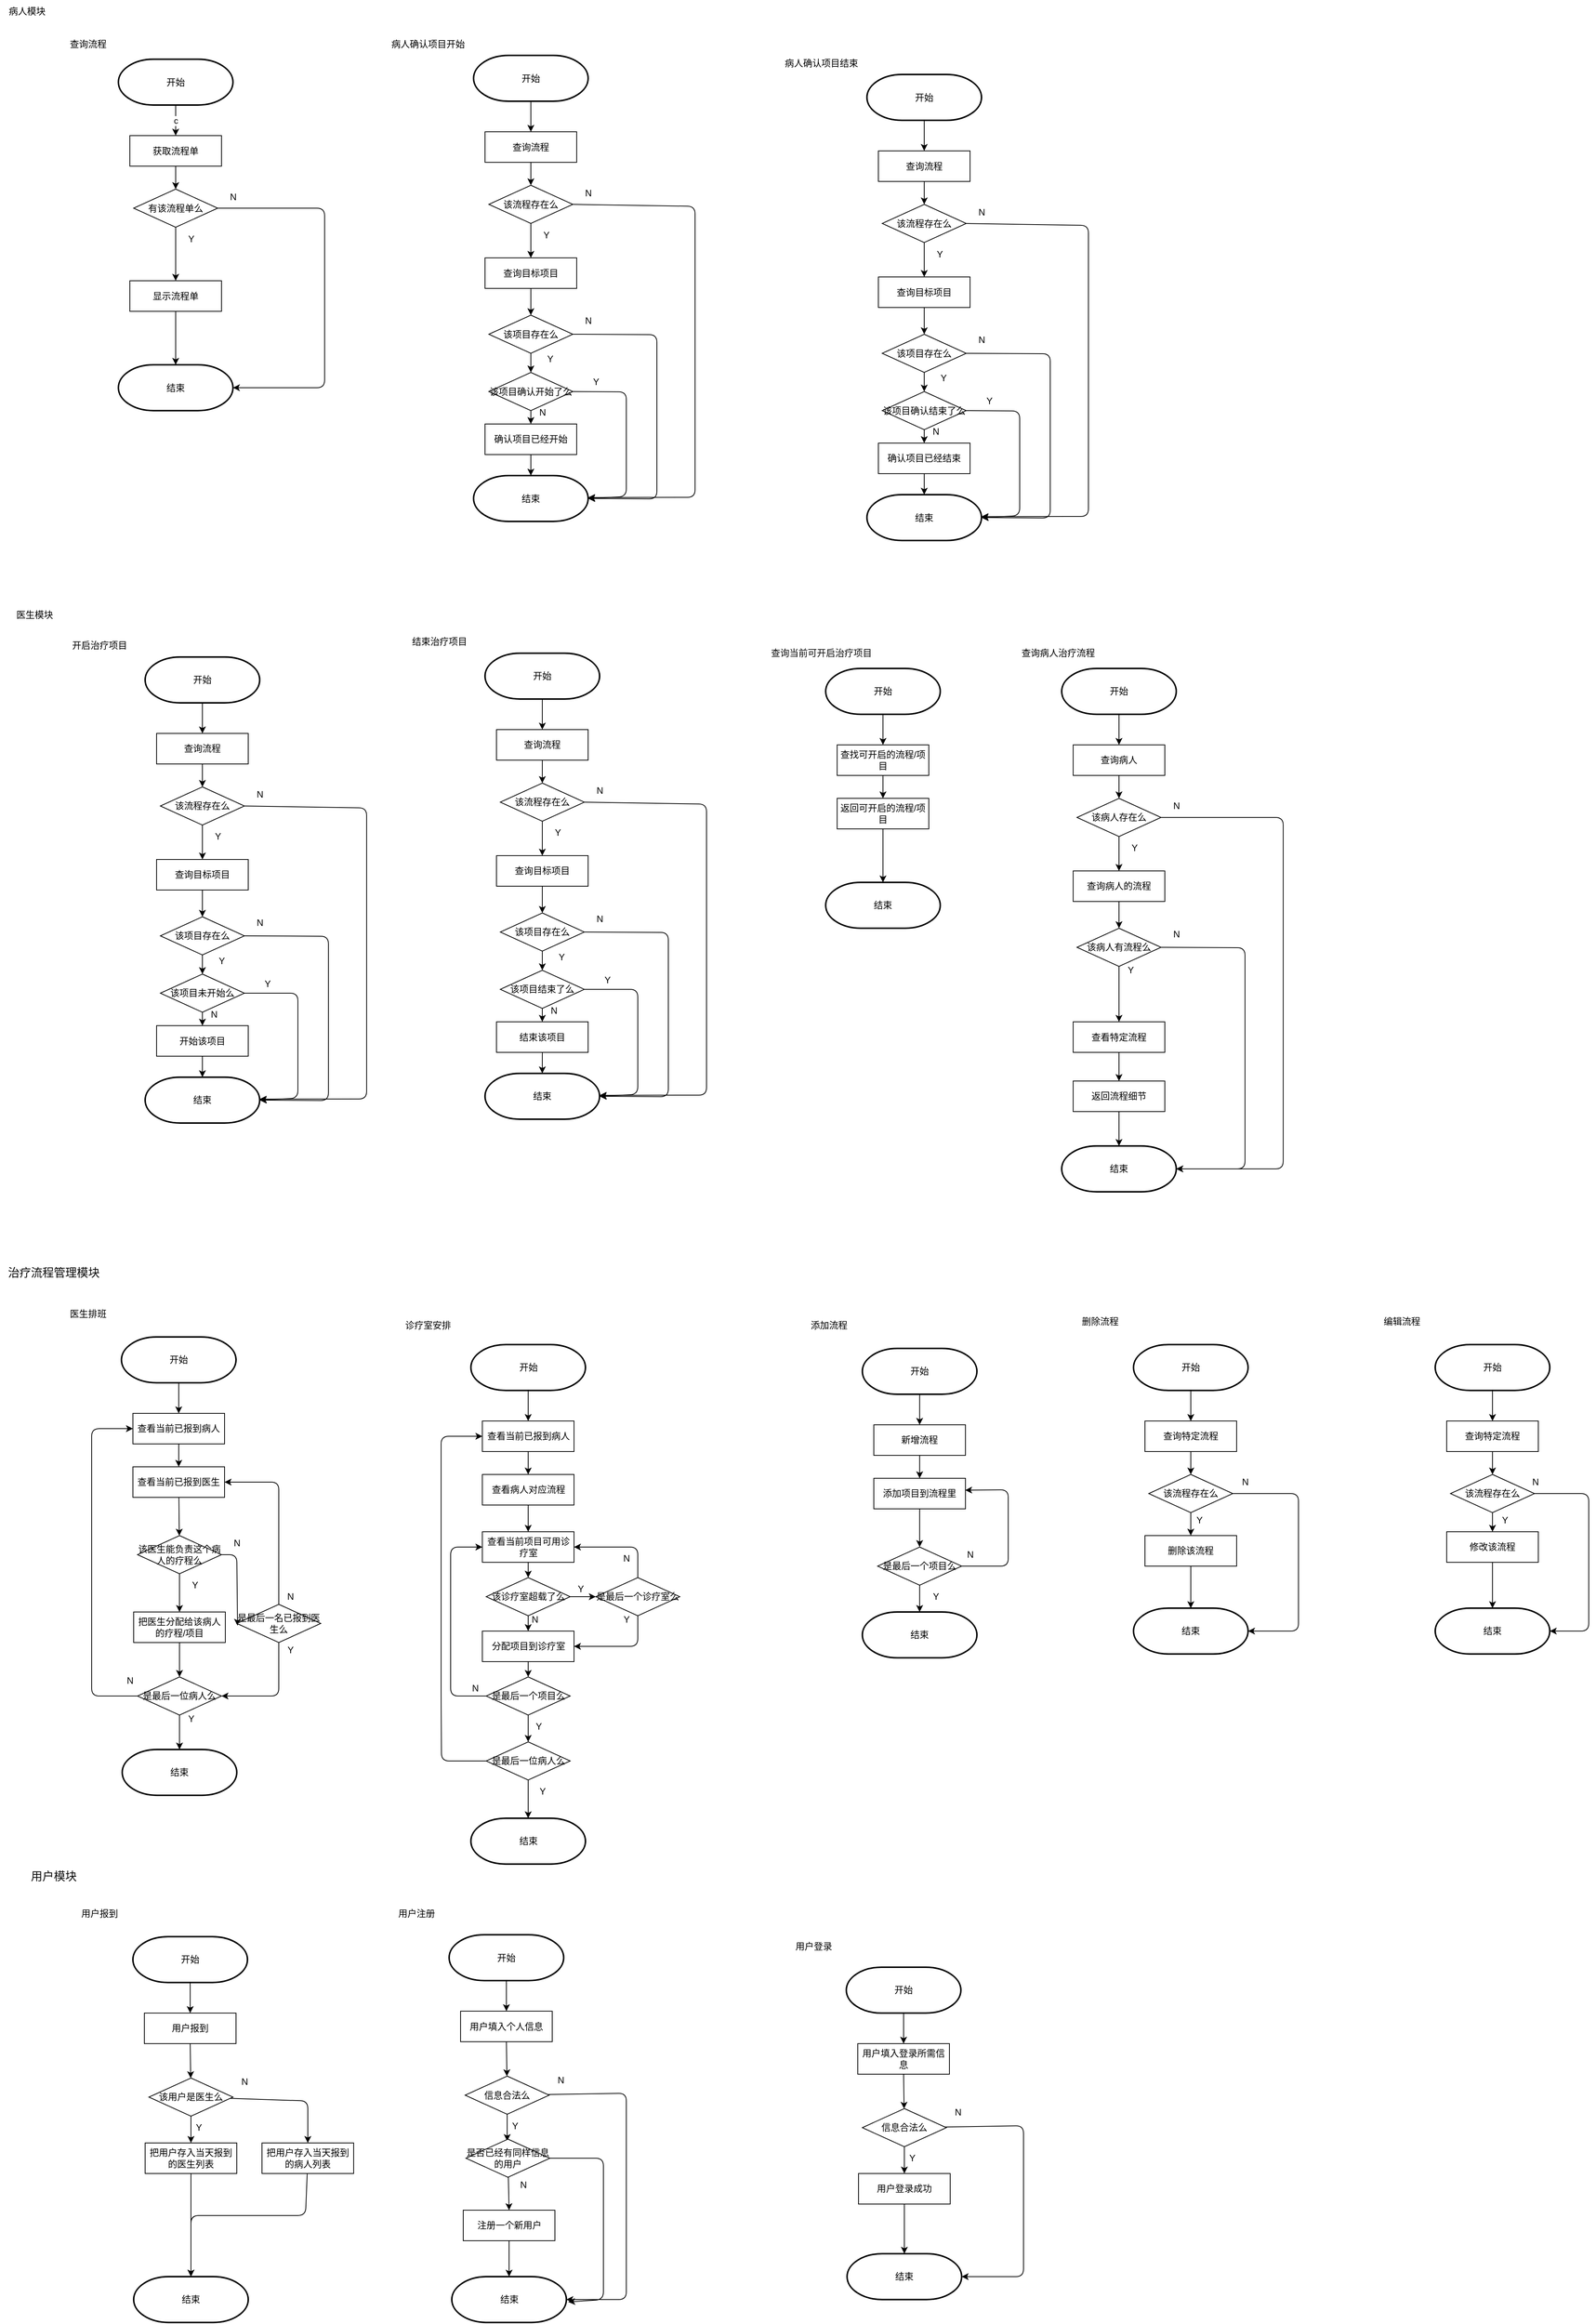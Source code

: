 <mxfile>
    <diagram id="bvssFscDyuDv-YKe3aTY" name="第 1 页">
        <mxGraphModel dx="1614" dy="1124" grid="1" gridSize="10" guides="1" tooltips="1" connect="1" arrows="1" fold="1" page="1" pageScale="1" pageWidth="827" pageHeight="1169" math="0" shadow="0">
            <root>
                <mxCell id="0"/>
                <mxCell id="1" parent="0"/>
                <mxCell id="43" value="病人模块" style="text;html=1;align=center;verticalAlign=middle;resizable=0;points=[];autosize=1;strokeColor=none;fillColor=none;" parent="1" vertex="1">
                    <mxGeometry x="10" y="10" width="70" height="30" as="geometry"/>
                </mxCell>
                <mxCell id="45" value="c" style="edgeStyle=none;html=1;entryX=0.5;entryY=0;entryDx=0;entryDy=0;" parent="1" source="46" target="49" edge="1">
                    <mxGeometry relative="1" as="geometry"/>
                </mxCell>
                <mxCell id="46" value="开始" style="strokeWidth=2;html=1;shape=mxgraph.flowchart.terminator;whiteSpace=wrap;" parent="1" vertex="1">
                    <mxGeometry x="165" y="87.5" width="150" height="60" as="geometry"/>
                </mxCell>
                <mxCell id="47" value="结束" style="strokeWidth=2;html=1;shape=mxgraph.flowchart.terminator;whiteSpace=wrap;" parent="1" vertex="1">
                    <mxGeometry x="165" y="487.5" width="150" height="60" as="geometry"/>
                </mxCell>
                <mxCell id="48" value="" style="edgeStyle=none;html=1;" parent="1" source="49" target="57" edge="1">
                    <mxGeometry relative="1" as="geometry"/>
                </mxCell>
                <mxCell id="49" value="获取流程单" style="rounded=0;whiteSpace=wrap;html=1;" parent="1" vertex="1">
                    <mxGeometry x="180" y="187.5" width="120" height="40" as="geometry"/>
                </mxCell>
                <mxCell id="53" value="" style="edgeStyle=none;html=1;" parent="1" source="54" target="47" edge="1">
                    <mxGeometry relative="1" as="geometry"/>
                </mxCell>
                <mxCell id="54" value="显示流程单" style="rounded=0;whiteSpace=wrap;html=1;" parent="1" vertex="1">
                    <mxGeometry x="180" y="377.5" width="120" height="40" as="geometry"/>
                </mxCell>
                <mxCell id="55" value="" style="edgeStyle=none;html=1;entryX=0.5;entryY=0;entryDx=0;entryDy=0;" parent="1" source="57" target="54" edge="1">
                    <mxGeometry relative="1" as="geometry">
                        <mxPoint x="240.0" y="337.5" as="targetPoint"/>
                    </mxGeometry>
                </mxCell>
                <mxCell id="56" style="edgeStyle=none;html=1;entryX=1;entryY=0.5;entryDx=0;entryDy=0;entryPerimeter=0;" parent="1" source="57" target="47" edge="1">
                    <mxGeometry relative="1" as="geometry">
                        <mxPoint x="425" y="282.5" as="targetPoint"/>
                        <Array as="points">
                            <mxPoint x="435" y="282.5"/>
                            <mxPoint x="435" y="407.5"/>
                            <mxPoint x="435" y="517.5"/>
                            <mxPoint x="375" y="517.5"/>
                        </Array>
                    </mxGeometry>
                </mxCell>
                <mxCell id="57" value="有该流程单么" style="rhombus;whiteSpace=wrap;html=1;" parent="1" vertex="1">
                    <mxGeometry x="185" y="257.5" width="110" height="50" as="geometry"/>
                </mxCell>
                <mxCell id="58" value="N" style="text;html=1;align=center;verticalAlign=middle;resizable=0;points=[];autosize=1;strokeColor=none;fillColor=none;" parent="1" vertex="1">
                    <mxGeometry x="300" y="252.5" width="30" height="30" as="geometry"/>
                </mxCell>
                <mxCell id="59" value="Y" style="text;html=1;align=center;verticalAlign=middle;resizable=0;points=[];autosize=1;strokeColor=none;fillColor=none;" parent="1" vertex="1">
                    <mxGeometry x="245" y="307.5" width="30" height="30" as="geometry"/>
                </mxCell>
                <mxCell id="62" value="查询流程" style="text;html=1;align=center;verticalAlign=middle;resizable=0;points=[];autosize=1;strokeColor=none;fillColor=none;" parent="1" vertex="1">
                    <mxGeometry x="90" y="52.5" width="70" height="30" as="geometry"/>
                </mxCell>
                <mxCell id="63" style="edgeStyle=none;html=1;entryX=0.5;entryY=0;entryDx=0;entryDy=0;" parent="1" source="64" target="67" edge="1">
                    <mxGeometry relative="1" as="geometry"/>
                </mxCell>
                <mxCell id="64" value="开始" style="strokeWidth=2;html=1;shape=mxgraph.flowchart.terminator;whiteSpace=wrap;" parent="1" vertex="1">
                    <mxGeometry x="630" y="82.5" width="150" height="60" as="geometry"/>
                </mxCell>
                <mxCell id="65" value="结束" style="strokeWidth=2;html=1;shape=mxgraph.flowchart.terminator;whiteSpace=wrap;" parent="1" vertex="1">
                    <mxGeometry x="630" y="632.5" width="150" height="60" as="geometry"/>
                </mxCell>
                <mxCell id="66" value="" style="edgeStyle=none;html=1;" parent="1" source="67" target="75" edge="1">
                    <mxGeometry relative="1" as="geometry"/>
                </mxCell>
                <mxCell id="67" value="查询流程" style="rounded=0;whiteSpace=wrap;html=1;" parent="1" vertex="1">
                    <mxGeometry x="645" y="182.5" width="120" height="40" as="geometry"/>
                </mxCell>
                <mxCell id="244" style="edgeStyle=none;html=1;entryX=0.5;entryY=0;entryDx=0;entryDy=0;" parent="1" source="72" target="240" edge="1">
                    <mxGeometry relative="1" as="geometry"/>
                </mxCell>
                <mxCell id="72" value="查询目标项目" style="rounded=0;whiteSpace=wrap;html=1;" parent="1" vertex="1">
                    <mxGeometry x="645" y="347.5" width="120" height="40" as="geometry"/>
                </mxCell>
                <mxCell id="73" value="" style="edgeStyle=none;html=1;entryX=0.5;entryY=0;entryDx=0;entryDy=0;" parent="1" source="75" target="72" edge="1">
                    <mxGeometry relative="1" as="geometry">
                        <mxPoint x="705" y="407.5" as="targetPoint"/>
                    </mxGeometry>
                </mxCell>
                <mxCell id="248" style="edgeStyle=none;html=1;exitX=1;exitY=0.5;exitDx=0;exitDy=0;" parent="1" source="75" edge="1">
                    <mxGeometry relative="1" as="geometry">
                        <mxPoint x="780" y="661.218" as="targetPoint"/>
                        <Array as="points">
                            <mxPoint x="920" y="280"/>
                            <mxPoint x="920" y="661"/>
                        </Array>
                    </mxGeometry>
                </mxCell>
                <mxCell id="75" value="该流程存在么" style="rhombus;whiteSpace=wrap;html=1;" parent="1" vertex="1">
                    <mxGeometry x="650" y="252.5" width="110" height="50" as="geometry"/>
                </mxCell>
                <mxCell id="76" value="N" style="text;html=1;align=center;verticalAlign=middle;resizable=0;points=[];autosize=1;strokeColor=none;fillColor=none;" parent="1" vertex="1">
                    <mxGeometry x="765" y="247.5" width="30" height="30" as="geometry"/>
                </mxCell>
                <mxCell id="77" value="Y" style="text;html=1;align=center;verticalAlign=middle;resizable=0;points=[];autosize=1;strokeColor=none;fillColor=none;" parent="1" vertex="1">
                    <mxGeometry x="710" y="302.5" width="30" height="30" as="geometry"/>
                </mxCell>
                <mxCell id="80" value="病人确认项目开始" style="text;html=1;align=center;verticalAlign=middle;resizable=0;points=[];autosize=1;strokeColor=none;fillColor=none;" parent="1" vertex="1">
                    <mxGeometry x="510" y="52.5" width="120" height="30" as="geometry"/>
                </mxCell>
                <mxCell id="94" value="医生模块" style="text;html=1;align=center;verticalAlign=middle;resizable=0;points=[];autosize=1;strokeColor=none;fillColor=none;" parent="1" vertex="1">
                    <mxGeometry x="20" y="800" width="70" height="30" as="geometry"/>
                </mxCell>
                <mxCell id="181" value="&lt;span style=&quot;color: rgb(10, 10, 10); font-size: 15px;&quot;&gt;治疗流程管理模块&lt;/span&gt;" style="text;html=1;align=center;verticalAlign=middle;resizable=0;points=[];autosize=1;strokeColor=none;fillColor=none;" parent="1" vertex="1">
                    <mxGeometry x="10" y="1660" width="140" height="30" as="geometry"/>
                </mxCell>
                <mxCell id="201" style="edgeStyle=none;html=1;entryX=0.5;entryY=0;entryDx=0;entryDy=0;" parent="1" source="202" target="205" edge="1">
                    <mxGeometry relative="1" as="geometry"/>
                </mxCell>
                <mxCell id="202" value="开始" style="strokeWidth=2;html=1;shape=mxgraph.flowchart.terminator;whiteSpace=wrap;" parent="1" vertex="1">
                    <mxGeometry x="169" y="1760" width="150" height="60" as="geometry"/>
                </mxCell>
                <mxCell id="203" value="结束" style="strokeWidth=2;html=1;shape=mxgraph.flowchart.terminator;whiteSpace=wrap;" parent="1" vertex="1">
                    <mxGeometry x="170" y="2300" width="150" height="60" as="geometry"/>
                </mxCell>
                <mxCell id="204" value="" style="edgeStyle=none;html=1;" parent="1" source="205" edge="1">
                    <mxGeometry relative="1" as="geometry">
                        <mxPoint x="244" y="1930" as="targetPoint"/>
                    </mxGeometry>
                </mxCell>
                <mxCell id="205" value="查看当前已报到病人" style="rounded=0;whiteSpace=wrap;html=1;" parent="1" vertex="1">
                    <mxGeometry x="184" y="1860" width="120" height="40" as="geometry"/>
                </mxCell>
                <mxCell id="212" value="医生排班" style="text;html=1;align=center;verticalAlign=middle;resizable=0;points=[];autosize=1;strokeColor=none;fillColor=none;" parent="1" vertex="1">
                    <mxGeometry x="90" y="1715" width="70" height="30" as="geometry"/>
                </mxCell>
                <mxCell id="217" value="" style="edgeStyle=none;html=1;" parent="1" source="214" target="216" edge="1">
                    <mxGeometry relative="1" as="geometry"/>
                </mxCell>
                <mxCell id="214" value="查看当前已报到医生" style="rounded=0;whiteSpace=wrap;html=1;" parent="1" vertex="1">
                    <mxGeometry x="184" y="1930" width="120" height="40" as="geometry"/>
                </mxCell>
                <mxCell id="219" style="edgeStyle=none;html=1;entryX=1;entryY=0.5;entryDx=0;entryDy=0;exitX=0.5;exitY=0;exitDx=0;exitDy=0;" parent="1" source="222" target="214" edge="1">
                    <mxGeometry relative="1" as="geometry">
                        <Array as="points">
                            <mxPoint x="375" y="2045"/>
                            <mxPoint x="375" y="1950"/>
                        </Array>
                    </mxGeometry>
                </mxCell>
                <mxCell id="227" style="edgeStyle=none;html=1;exitX=1;exitY=0.5;exitDx=0;exitDy=0;entryX=0.009;entryY=0.558;entryDx=0;entryDy=0;entryPerimeter=0;" parent="1" source="216" target="222" edge="1">
                    <mxGeometry relative="1" as="geometry">
                        <Array as="points">
                            <mxPoint x="320" y="2045"/>
                        </Array>
                    </mxGeometry>
                </mxCell>
                <mxCell id="228" value="" style="edgeStyle=none;html=1;" parent="1" source="216" target="226" edge="1">
                    <mxGeometry relative="1" as="geometry"/>
                </mxCell>
                <mxCell id="216" value="该医生能负责这个病人的疗程么" style="rhombus;whiteSpace=wrap;html=1;" parent="1" vertex="1">
                    <mxGeometry x="190" y="2020" width="110" height="50" as="geometry"/>
                </mxCell>
                <mxCell id="220" value="N" style="text;html=1;align=center;verticalAlign=middle;resizable=0;points=[];autosize=1;strokeColor=none;fillColor=none;" parent="1" vertex="1">
                    <mxGeometry x="305" y="2015" width="30" height="30" as="geometry"/>
                </mxCell>
                <mxCell id="221" value="Y" style="text;html=1;align=center;verticalAlign=middle;resizable=0;points=[];autosize=1;strokeColor=none;fillColor=none;" parent="1" vertex="1">
                    <mxGeometry x="250" y="2070" width="30" height="30" as="geometry"/>
                </mxCell>
                <mxCell id="238" style="edgeStyle=none;html=1;" parent="1" source="222" edge="1">
                    <mxGeometry relative="1" as="geometry">
                        <mxPoint x="300" y="2230" as="targetPoint"/>
                        <Array as="points">
                            <mxPoint x="375" y="2230"/>
                        </Array>
                    </mxGeometry>
                </mxCell>
                <mxCell id="222" value="是最后一名已报到医生么" style="rhombus;whiteSpace=wrap;html=1;" parent="1" vertex="1">
                    <mxGeometry x="320" y="2110" width="110" height="50" as="geometry"/>
                </mxCell>
                <mxCell id="233" value="" style="edgeStyle=none;html=1;" parent="1" source="226" target="230" edge="1">
                    <mxGeometry relative="1" as="geometry"/>
                </mxCell>
                <mxCell id="226" value="把医生分配给该病人的疗程/项目" style="rounded=0;whiteSpace=wrap;html=1;" parent="1" vertex="1">
                    <mxGeometry x="185" y="2120" width="120" height="40" as="geometry"/>
                </mxCell>
                <mxCell id="231" style="edgeStyle=none;html=1;entryX=0;entryY=0.5;entryDx=0;entryDy=0;exitX=0;exitY=0.5;exitDx=0;exitDy=0;" parent="1" source="230" target="205" edge="1">
                    <mxGeometry relative="1" as="geometry">
                        <Array as="points">
                            <mxPoint x="130" y="2230"/>
                            <mxPoint x="130" y="1880"/>
                        </Array>
                    </mxGeometry>
                </mxCell>
                <mxCell id="235" value="" style="edgeStyle=none;html=1;" parent="1" source="230" target="203" edge="1">
                    <mxGeometry relative="1" as="geometry"/>
                </mxCell>
                <mxCell id="230" value="是最后一位病人么" style="rhombus;whiteSpace=wrap;html=1;" parent="1" vertex="1">
                    <mxGeometry x="190" y="2205" width="110" height="50" as="geometry"/>
                </mxCell>
                <mxCell id="232" value="N" style="text;html=1;align=center;verticalAlign=middle;resizable=0;points=[];autosize=1;strokeColor=none;fillColor=none;" parent="1" vertex="1">
                    <mxGeometry x="165" y="2195" width="30" height="30" as="geometry"/>
                </mxCell>
                <mxCell id="236" value="Y" style="text;html=1;align=center;verticalAlign=middle;resizable=0;points=[];autosize=1;strokeColor=none;fillColor=none;" parent="1" vertex="1">
                    <mxGeometry x="245" y="2245" width="30" height="30" as="geometry"/>
                </mxCell>
                <mxCell id="237" value="N" style="text;html=1;align=center;verticalAlign=middle;resizable=0;points=[];autosize=1;strokeColor=none;fillColor=none;" parent="1" vertex="1">
                    <mxGeometry x="375" y="2085" width="30" height="30" as="geometry"/>
                </mxCell>
                <mxCell id="239" value="Y" style="text;html=1;align=center;verticalAlign=middle;resizable=0;points=[];autosize=1;strokeColor=none;fillColor=none;" parent="1" vertex="1">
                    <mxGeometry x="375" y="2155" width="30" height="30" as="geometry"/>
                </mxCell>
                <mxCell id="245" value="" style="edgeStyle=none;html=1;" parent="1" source="240" target="242" edge="1">
                    <mxGeometry relative="1" as="geometry"/>
                </mxCell>
                <mxCell id="247" style="edgeStyle=none;html=1;exitX=1;exitY=0.5;exitDx=0;exitDy=0;entryX=1;entryY=0.5;entryDx=0;entryDy=0;entryPerimeter=0;" parent="1" source="240" target="65" edge="1">
                    <mxGeometry relative="1" as="geometry">
                        <Array as="points">
                            <mxPoint x="870" y="448"/>
                            <mxPoint x="870" y="663"/>
                        </Array>
                    </mxGeometry>
                </mxCell>
                <mxCell id="240" value="该项目存在么" style="rhombus;whiteSpace=wrap;html=1;" parent="1" vertex="1">
                    <mxGeometry x="650" y="422.5" width="110" height="50" as="geometry"/>
                </mxCell>
                <mxCell id="249" style="edgeStyle=none;html=1;entryX=1;entryY=0.5;entryDx=0;entryDy=0;entryPerimeter=0;exitX=1;exitY=0.5;exitDx=0;exitDy=0;" parent="1" source="242" target="65" edge="1">
                    <mxGeometry relative="1" as="geometry">
                        <Array as="points">
                            <mxPoint x="830" y="523"/>
                            <mxPoint x="830" y="660"/>
                        </Array>
                    </mxGeometry>
                </mxCell>
                <mxCell id="251" style="edgeStyle=none;html=1;exitX=0.5;exitY=1;exitDx=0;exitDy=0;entryX=0.5;entryY=0;entryDx=0;entryDy=0;" parent="1" source="242" target="250" edge="1">
                    <mxGeometry relative="1" as="geometry"/>
                </mxCell>
                <mxCell id="242" value="该项目确认开始了么" style="rhombus;whiteSpace=wrap;html=1;" parent="1" vertex="1">
                    <mxGeometry x="650" y="497.5" width="110" height="50" as="geometry"/>
                </mxCell>
                <mxCell id="252" value="" style="edgeStyle=none;html=1;" parent="1" source="250" target="65" edge="1">
                    <mxGeometry relative="1" as="geometry"/>
                </mxCell>
                <mxCell id="250" value="确认项目已经开始" style="rounded=0;whiteSpace=wrap;html=1;" parent="1" vertex="1">
                    <mxGeometry x="645" y="565" width="120" height="40" as="geometry"/>
                </mxCell>
                <mxCell id="253" value="N" style="text;html=1;align=center;verticalAlign=middle;resizable=0;points=[];autosize=1;strokeColor=none;fillColor=none;" parent="1" vertex="1">
                    <mxGeometry x="765" y="415" width="30" height="30" as="geometry"/>
                </mxCell>
                <mxCell id="254" value="Y" style="text;html=1;align=center;verticalAlign=middle;resizable=0;points=[];autosize=1;strokeColor=none;fillColor=none;" parent="1" vertex="1">
                    <mxGeometry x="715" y="465" width="30" height="30" as="geometry"/>
                </mxCell>
                <mxCell id="255" value="Y" style="text;html=1;align=center;verticalAlign=middle;resizable=0;points=[];autosize=1;strokeColor=none;fillColor=none;" parent="1" vertex="1">
                    <mxGeometry x="775" y="495" width="30" height="30" as="geometry"/>
                </mxCell>
                <mxCell id="256" value="N" style="text;html=1;align=center;verticalAlign=middle;resizable=0;points=[];autosize=1;strokeColor=none;fillColor=none;" parent="1" vertex="1">
                    <mxGeometry x="705" y="535" width="30" height="30" as="geometry"/>
                </mxCell>
                <mxCell id="257" style="edgeStyle=none;html=1;entryX=0.5;entryY=0;entryDx=0;entryDy=0;" parent="1" source="258" target="261" edge="1">
                    <mxGeometry relative="1" as="geometry"/>
                </mxCell>
                <mxCell id="258" value="开始" style="strokeWidth=2;html=1;shape=mxgraph.flowchart.terminator;whiteSpace=wrap;" parent="1" vertex="1">
                    <mxGeometry x="1145" y="107.5" width="150" height="60" as="geometry"/>
                </mxCell>
                <mxCell id="259" value="结束" style="strokeWidth=2;html=1;shape=mxgraph.flowchart.terminator;whiteSpace=wrap;" parent="1" vertex="1">
                    <mxGeometry x="1145" y="657.5" width="150" height="60" as="geometry"/>
                </mxCell>
                <mxCell id="260" value="" style="edgeStyle=none;html=1;" parent="1" source="261" target="266" edge="1">
                    <mxGeometry relative="1" as="geometry"/>
                </mxCell>
                <mxCell id="261" value="查询流程" style="rounded=0;whiteSpace=wrap;html=1;" parent="1" vertex="1">
                    <mxGeometry x="1160" y="207.5" width="120" height="40" as="geometry"/>
                </mxCell>
                <mxCell id="262" style="edgeStyle=none;html=1;entryX=0.5;entryY=0;entryDx=0;entryDy=0;" parent="1" source="263" target="272" edge="1">
                    <mxGeometry relative="1" as="geometry"/>
                </mxCell>
                <mxCell id="263" value="查询目标项目" style="rounded=0;whiteSpace=wrap;html=1;" parent="1" vertex="1">
                    <mxGeometry x="1160" y="372.5" width="120" height="40" as="geometry"/>
                </mxCell>
                <mxCell id="264" value="" style="edgeStyle=none;html=1;entryX=0.5;entryY=0;entryDx=0;entryDy=0;" parent="1" source="266" target="263" edge="1">
                    <mxGeometry relative="1" as="geometry">
                        <mxPoint x="1220" y="432.5" as="targetPoint"/>
                    </mxGeometry>
                </mxCell>
                <mxCell id="265" style="edgeStyle=none;html=1;exitX=1;exitY=0.5;exitDx=0;exitDy=0;" parent="1" source="266" edge="1">
                    <mxGeometry relative="1" as="geometry">
                        <mxPoint x="1295" y="686.218" as="targetPoint"/>
                        <Array as="points">
                            <mxPoint x="1435" y="305"/>
                            <mxPoint x="1435" y="686"/>
                        </Array>
                    </mxGeometry>
                </mxCell>
                <mxCell id="266" value="该流程存在么" style="rhombus;whiteSpace=wrap;html=1;" parent="1" vertex="1">
                    <mxGeometry x="1165" y="277.5" width="110" height="50" as="geometry"/>
                </mxCell>
                <mxCell id="267" value="N" style="text;html=1;align=center;verticalAlign=middle;resizable=0;points=[];autosize=1;strokeColor=none;fillColor=none;" parent="1" vertex="1">
                    <mxGeometry x="1280" y="272.5" width="30" height="30" as="geometry"/>
                </mxCell>
                <mxCell id="268" value="Y" style="text;html=1;align=center;verticalAlign=middle;resizable=0;points=[];autosize=1;strokeColor=none;fillColor=none;" parent="1" vertex="1">
                    <mxGeometry x="1225" y="327.5" width="30" height="30" as="geometry"/>
                </mxCell>
                <mxCell id="269" value="病人确认项目结束" style="text;html=1;align=center;verticalAlign=middle;resizable=0;points=[];autosize=1;strokeColor=none;fillColor=none;" parent="1" vertex="1">
                    <mxGeometry x="1025" y="77.5" width="120" height="30" as="geometry"/>
                </mxCell>
                <mxCell id="270" value="" style="edgeStyle=none;html=1;" parent="1" source="272" target="275" edge="1">
                    <mxGeometry relative="1" as="geometry"/>
                </mxCell>
                <mxCell id="271" style="edgeStyle=none;html=1;exitX=1;exitY=0.5;exitDx=0;exitDy=0;entryX=1;entryY=0.5;entryDx=0;entryDy=0;entryPerimeter=0;" parent="1" source="272" target="259" edge="1">
                    <mxGeometry relative="1" as="geometry">
                        <Array as="points">
                            <mxPoint x="1385" y="473"/>
                            <mxPoint x="1385" y="688"/>
                        </Array>
                    </mxGeometry>
                </mxCell>
                <mxCell id="272" value="该项目存在么" style="rhombus;whiteSpace=wrap;html=1;" parent="1" vertex="1">
                    <mxGeometry x="1165" y="447.5" width="110" height="50" as="geometry"/>
                </mxCell>
                <mxCell id="273" style="edgeStyle=none;html=1;entryX=1;entryY=0.5;entryDx=0;entryDy=0;entryPerimeter=0;exitX=1;exitY=0.5;exitDx=0;exitDy=0;" parent="1" source="275" target="259" edge="1">
                    <mxGeometry relative="1" as="geometry">
                        <Array as="points">
                            <mxPoint x="1345" y="548"/>
                            <mxPoint x="1345" y="685"/>
                        </Array>
                    </mxGeometry>
                </mxCell>
                <mxCell id="274" style="edgeStyle=none;html=1;exitX=0.5;exitY=1;exitDx=0;exitDy=0;entryX=0.5;entryY=0;entryDx=0;entryDy=0;" parent="1" source="275" target="277" edge="1">
                    <mxGeometry relative="1" as="geometry"/>
                </mxCell>
                <mxCell id="275" value="该项目确认结束了么" style="rhombus;whiteSpace=wrap;html=1;" parent="1" vertex="1">
                    <mxGeometry x="1165" y="522.5" width="110" height="50" as="geometry"/>
                </mxCell>
                <mxCell id="276" value="" style="edgeStyle=none;html=1;" parent="1" source="277" target="259" edge="1">
                    <mxGeometry relative="1" as="geometry"/>
                </mxCell>
                <mxCell id="277" value="确认项目已经结束" style="rounded=0;whiteSpace=wrap;html=1;" parent="1" vertex="1">
                    <mxGeometry x="1160" y="590" width="120" height="40" as="geometry"/>
                </mxCell>
                <mxCell id="278" value="N" style="text;html=1;align=center;verticalAlign=middle;resizable=0;points=[];autosize=1;strokeColor=none;fillColor=none;" parent="1" vertex="1">
                    <mxGeometry x="1280" y="440" width="30" height="30" as="geometry"/>
                </mxCell>
                <mxCell id="279" value="Y" style="text;html=1;align=center;verticalAlign=middle;resizable=0;points=[];autosize=1;strokeColor=none;fillColor=none;" parent="1" vertex="1">
                    <mxGeometry x="1230" y="490" width="30" height="30" as="geometry"/>
                </mxCell>
                <mxCell id="280" value="Y" style="text;html=1;align=center;verticalAlign=middle;resizable=0;points=[];autosize=1;strokeColor=none;fillColor=none;" parent="1" vertex="1">
                    <mxGeometry x="1290" y="520" width="30" height="30" as="geometry"/>
                </mxCell>
                <mxCell id="281" value="N" style="text;html=1;align=center;verticalAlign=middle;resizable=0;points=[];autosize=1;strokeColor=none;fillColor=none;" parent="1" vertex="1">
                    <mxGeometry x="1220" y="560" width="30" height="30" as="geometry"/>
                </mxCell>
                <mxCell id="282" style="edgeStyle=none;html=1;entryX=0.5;entryY=0;entryDx=0;entryDy=0;" parent="1" source="283" target="286" edge="1">
                    <mxGeometry relative="1" as="geometry"/>
                </mxCell>
                <mxCell id="283" value="开始" style="strokeWidth=2;html=1;shape=mxgraph.flowchart.terminator;whiteSpace=wrap;" parent="1" vertex="1">
                    <mxGeometry x="200" y="870" width="150" height="60" as="geometry"/>
                </mxCell>
                <mxCell id="284" value="结束" style="strokeWidth=2;html=1;shape=mxgraph.flowchart.terminator;whiteSpace=wrap;" parent="1" vertex="1">
                    <mxGeometry x="200" y="1420" width="150" height="60" as="geometry"/>
                </mxCell>
                <mxCell id="285" value="" style="edgeStyle=none;html=1;" parent="1" source="286" target="291" edge="1">
                    <mxGeometry relative="1" as="geometry"/>
                </mxCell>
                <mxCell id="286" value="查询流程" style="rounded=0;whiteSpace=wrap;html=1;" parent="1" vertex="1">
                    <mxGeometry x="215" y="970" width="120" height="40" as="geometry"/>
                </mxCell>
                <mxCell id="287" style="edgeStyle=none;html=1;entryX=0.5;entryY=0;entryDx=0;entryDy=0;" parent="1" source="288" target="297" edge="1">
                    <mxGeometry relative="1" as="geometry"/>
                </mxCell>
                <mxCell id="288" value="查询目标项目" style="rounded=0;whiteSpace=wrap;html=1;" parent="1" vertex="1">
                    <mxGeometry x="215" y="1135" width="120" height="40" as="geometry"/>
                </mxCell>
                <mxCell id="289" value="" style="edgeStyle=none;html=1;entryX=0.5;entryY=0;entryDx=0;entryDy=0;" parent="1" source="291" target="288" edge="1">
                    <mxGeometry relative="1" as="geometry">
                        <mxPoint x="275" y="1195" as="targetPoint"/>
                    </mxGeometry>
                </mxCell>
                <mxCell id="290" style="edgeStyle=none;html=1;exitX=1;exitY=0.5;exitDx=0;exitDy=0;" parent="1" source="291" edge="1">
                    <mxGeometry relative="1" as="geometry">
                        <mxPoint x="350" y="1448.718" as="targetPoint"/>
                        <Array as="points">
                            <mxPoint x="490" y="1067.5"/>
                            <mxPoint x="490" y="1448.5"/>
                        </Array>
                    </mxGeometry>
                </mxCell>
                <mxCell id="291" value="该流程存在么" style="rhombus;whiteSpace=wrap;html=1;" parent="1" vertex="1">
                    <mxGeometry x="220" y="1040" width="110" height="50" as="geometry"/>
                </mxCell>
                <mxCell id="292" value="N" style="text;html=1;align=center;verticalAlign=middle;resizable=0;points=[];autosize=1;strokeColor=none;fillColor=none;" parent="1" vertex="1">
                    <mxGeometry x="335" y="1035" width="30" height="30" as="geometry"/>
                </mxCell>
                <mxCell id="293" value="Y" style="text;html=1;align=center;verticalAlign=middle;resizable=0;points=[];autosize=1;strokeColor=none;fillColor=none;" parent="1" vertex="1">
                    <mxGeometry x="280" y="1090" width="30" height="30" as="geometry"/>
                </mxCell>
                <mxCell id="294" value="开启治疗项目" style="text;html=1;align=center;verticalAlign=middle;resizable=0;points=[];autosize=1;strokeColor=none;fillColor=none;" parent="1" vertex="1">
                    <mxGeometry x="90" y="840" width="100" height="30" as="geometry"/>
                </mxCell>
                <mxCell id="295" value="" style="edgeStyle=none;html=1;" parent="1" source="297" target="300" edge="1">
                    <mxGeometry relative="1" as="geometry"/>
                </mxCell>
                <mxCell id="296" style="edgeStyle=none;html=1;exitX=1;exitY=0.5;exitDx=0;exitDy=0;entryX=1;entryY=0.5;entryDx=0;entryDy=0;entryPerimeter=0;" parent="1" source="297" target="284" edge="1">
                    <mxGeometry relative="1" as="geometry">
                        <Array as="points">
                            <mxPoint x="440" y="1235.5"/>
                            <mxPoint x="440" y="1450.5"/>
                        </Array>
                    </mxGeometry>
                </mxCell>
                <mxCell id="297" value="该项目存在么" style="rhombus;whiteSpace=wrap;html=1;" parent="1" vertex="1">
                    <mxGeometry x="220" y="1210" width="110" height="50" as="geometry"/>
                </mxCell>
                <mxCell id="298" style="edgeStyle=none;html=1;entryX=1;entryY=0.5;entryDx=0;entryDy=0;entryPerimeter=0;exitX=1;exitY=0.5;exitDx=0;exitDy=0;" parent="1" source="300" target="284" edge="1">
                    <mxGeometry relative="1" as="geometry">
                        <Array as="points">
                            <mxPoint x="400" y="1310"/>
                            <mxPoint x="400" y="1447.5"/>
                        </Array>
                    </mxGeometry>
                </mxCell>
                <mxCell id="299" style="edgeStyle=none;html=1;exitX=0.5;exitY=1;exitDx=0;exitDy=0;entryX=0.5;entryY=0;entryDx=0;entryDy=0;" parent="1" source="300" target="302" edge="1">
                    <mxGeometry relative="1" as="geometry"/>
                </mxCell>
                <mxCell id="300" value="该项目未开始么" style="rhombus;whiteSpace=wrap;html=1;" parent="1" vertex="1">
                    <mxGeometry x="220" y="1285" width="110" height="50" as="geometry"/>
                </mxCell>
                <mxCell id="301" value="" style="edgeStyle=none;html=1;" parent="1" source="302" target="284" edge="1">
                    <mxGeometry relative="1" as="geometry"/>
                </mxCell>
                <mxCell id="302" value="开始该项目" style="rounded=0;whiteSpace=wrap;html=1;" parent="1" vertex="1">
                    <mxGeometry x="215" y="1352.5" width="120" height="40" as="geometry"/>
                </mxCell>
                <mxCell id="303" value="N" style="text;html=1;align=center;verticalAlign=middle;resizable=0;points=[];autosize=1;strokeColor=none;fillColor=none;" parent="1" vertex="1">
                    <mxGeometry x="335" y="1202.5" width="30" height="30" as="geometry"/>
                </mxCell>
                <mxCell id="304" value="Y" style="text;html=1;align=center;verticalAlign=middle;resizable=0;points=[];autosize=1;strokeColor=none;fillColor=none;" parent="1" vertex="1">
                    <mxGeometry x="285" y="1252.5" width="30" height="30" as="geometry"/>
                </mxCell>
                <mxCell id="305" value="Y" style="text;html=1;align=center;verticalAlign=middle;resizable=0;points=[];autosize=1;strokeColor=none;fillColor=none;" parent="1" vertex="1">
                    <mxGeometry x="345" y="1282.5" width="30" height="30" as="geometry"/>
                </mxCell>
                <mxCell id="306" value="N" style="text;html=1;align=center;verticalAlign=middle;resizable=0;points=[];autosize=1;strokeColor=none;fillColor=none;" parent="1" vertex="1">
                    <mxGeometry x="275" y="1322.5" width="30" height="30" as="geometry"/>
                </mxCell>
                <mxCell id="307" style="edgeStyle=none;html=1;entryX=0.5;entryY=0;entryDx=0;entryDy=0;" parent="1" source="308" target="311" edge="1">
                    <mxGeometry relative="1" as="geometry"/>
                </mxCell>
                <mxCell id="308" value="开始" style="strokeWidth=2;html=1;shape=mxgraph.flowchart.terminator;whiteSpace=wrap;" parent="1" vertex="1">
                    <mxGeometry x="645" y="865" width="150" height="60" as="geometry"/>
                </mxCell>
                <mxCell id="309" value="结束" style="strokeWidth=2;html=1;shape=mxgraph.flowchart.terminator;whiteSpace=wrap;" parent="1" vertex="1">
                    <mxGeometry x="645" y="1415" width="150" height="60" as="geometry"/>
                </mxCell>
                <mxCell id="310" value="" style="edgeStyle=none;html=1;" parent="1" source="311" target="316" edge="1">
                    <mxGeometry relative="1" as="geometry"/>
                </mxCell>
                <mxCell id="311" value="查询流程" style="rounded=0;whiteSpace=wrap;html=1;" parent="1" vertex="1">
                    <mxGeometry x="660" y="965" width="120" height="40" as="geometry"/>
                </mxCell>
                <mxCell id="312" style="edgeStyle=none;html=1;entryX=0.5;entryY=0;entryDx=0;entryDy=0;" parent="1" source="313" target="322" edge="1">
                    <mxGeometry relative="1" as="geometry"/>
                </mxCell>
                <mxCell id="313" value="查询目标项目" style="rounded=0;whiteSpace=wrap;html=1;" parent="1" vertex="1">
                    <mxGeometry x="660" y="1130" width="120" height="40" as="geometry"/>
                </mxCell>
                <mxCell id="314" value="" style="edgeStyle=none;html=1;entryX=0.5;entryY=0;entryDx=0;entryDy=0;" parent="1" source="316" target="313" edge="1">
                    <mxGeometry relative="1" as="geometry">
                        <mxPoint x="720" y="1190" as="targetPoint"/>
                    </mxGeometry>
                </mxCell>
                <mxCell id="315" style="edgeStyle=none;html=1;exitX=1;exitY=0.5;exitDx=0;exitDy=0;" parent="1" source="316" edge="1">
                    <mxGeometry relative="1" as="geometry">
                        <mxPoint x="795" y="1443.718" as="targetPoint"/>
                        <Array as="points">
                            <mxPoint x="935" y="1062.5"/>
                            <mxPoint x="935" y="1443.5"/>
                        </Array>
                    </mxGeometry>
                </mxCell>
                <mxCell id="316" value="该流程存在么" style="rhombus;whiteSpace=wrap;html=1;" parent="1" vertex="1">
                    <mxGeometry x="665" y="1035" width="110" height="50" as="geometry"/>
                </mxCell>
                <mxCell id="317" value="N" style="text;html=1;align=center;verticalAlign=middle;resizable=0;points=[];autosize=1;strokeColor=none;fillColor=none;" parent="1" vertex="1">
                    <mxGeometry x="780" y="1030" width="30" height="30" as="geometry"/>
                </mxCell>
                <mxCell id="318" value="Y" style="text;html=1;align=center;verticalAlign=middle;resizable=0;points=[];autosize=1;strokeColor=none;fillColor=none;" parent="1" vertex="1">
                    <mxGeometry x="725" y="1085" width="30" height="30" as="geometry"/>
                </mxCell>
                <mxCell id="319" value="结束治疗项目" style="text;html=1;align=center;verticalAlign=middle;resizable=0;points=[];autosize=1;strokeColor=none;fillColor=none;" parent="1" vertex="1">
                    <mxGeometry x="535" y="835" width="100" height="30" as="geometry"/>
                </mxCell>
                <mxCell id="320" value="" style="edgeStyle=none;html=1;" parent="1" source="322" target="325" edge="1">
                    <mxGeometry relative="1" as="geometry"/>
                </mxCell>
                <mxCell id="321" style="edgeStyle=none;html=1;exitX=1;exitY=0.5;exitDx=0;exitDy=0;entryX=1;entryY=0.5;entryDx=0;entryDy=0;entryPerimeter=0;" parent="1" source="322" target="309" edge="1">
                    <mxGeometry relative="1" as="geometry">
                        <Array as="points">
                            <mxPoint x="885" y="1230.5"/>
                            <mxPoint x="885" y="1445.5"/>
                        </Array>
                    </mxGeometry>
                </mxCell>
                <mxCell id="322" value="该项目存在么" style="rhombus;whiteSpace=wrap;html=1;" parent="1" vertex="1">
                    <mxGeometry x="665" y="1205" width="110" height="50" as="geometry"/>
                </mxCell>
                <mxCell id="323" style="edgeStyle=none;html=1;entryX=1;entryY=0.5;entryDx=0;entryDy=0;entryPerimeter=0;exitX=1;exitY=0.5;exitDx=0;exitDy=0;" parent="1" source="325" target="309" edge="1">
                    <mxGeometry relative="1" as="geometry">
                        <Array as="points">
                            <mxPoint x="845" y="1305"/>
                            <mxPoint x="845" y="1442.5"/>
                        </Array>
                    </mxGeometry>
                </mxCell>
                <mxCell id="324" style="edgeStyle=none;html=1;exitX=0.5;exitY=1;exitDx=0;exitDy=0;entryX=0.5;entryY=0;entryDx=0;entryDy=0;" parent="1" source="325" target="327" edge="1">
                    <mxGeometry relative="1" as="geometry"/>
                </mxCell>
                <mxCell id="325" value="该项目结束了么" style="rhombus;whiteSpace=wrap;html=1;" parent="1" vertex="1">
                    <mxGeometry x="665" y="1280" width="110" height="50" as="geometry"/>
                </mxCell>
                <mxCell id="326" value="" style="edgeStyle=none;html=1;" parent="1" source="327" target="309" edge="1">
                    <mxGeometry relative="1" as="geometry"/>
                </mxCell>
                <mxCell id="327" value="结束该项目" style="rounded=0;whiteSpace=wrap;html=1;" parent="1" vertex="1">
                    <mxGeometry x="660" y="1347.5" width="120" height="40" as="geometry"/>
                </mxCell>
                <mxCell id="328" value="N" style="text;html=1;align=center;verticalAlign=middle;resizable=0;points=[];autosize=1;strokeColor=none;fillColor=none;" parent="1" vertex="1">
                    <mxGeometry x="780" y="1197.5" width="30" height="30" as="geometry"/>
                </mxCell>
                <mxCell id="329" value="Y" style="text;html=1;align=center;verticalAlign=middle;resizable=0;points=[];autosize=1;strokeColor=none;fillColor=none;" parent="1" vertex="1">
                    <mxGeometry x="730" y="1247.5" width="30" height="30" as="geometry"/>
                </mxCell>
                <mxCell id="330" value="Y" style="text;html=1;align=center;verticalAlign=middle;resizable=0;points=[];autosize=1;strokeColor=none;fillColor=none;" parent="1" vertex="1">
                    <mxGeometry x="790" y="1277.5" width="30" height="30" as="geometry"/>
                </mxCell>
                <mxCell id="331" value="N" style="text;html=1;align=center;verticalAlign=middle;resizable=0;points=[];autosize=1;strokeColor=none;fillColor=none;" parent="1" vertex="1">
                    <mxGeometry x="720" y="1317.5" width="30" height="30" as="geometry"/>
                </mxCell>
                <mxCell id="332" style="edgeStyle=none;html=1;entryX=0.5;entryY=0;entryDx=0;entryDy=0;" parent="1" source="333" target="336" edge="1">
                    <mxGeometry relative="1" as="geometry"/>
                </mxCell>
                <mxCell id="333" value="开始" style="strokeWidth=2;html=1;shape=mxgraph.flowchart.terminator;whiteSpace=wrap;" parent="1" vertex="1">
                    <mxGeometry x="1091" y="885" width="150" height="60" as="geometry"/>
                </mxCell>
                <mxCell id="334" value="结束" style="strokeWidth=2;html=1;shape=mxgraph.flowchart.terminator;whiteSpace=wrap;" parent="1" vertex="1">
                    <mxGeometry x="1091" y="1165" width="150" height="60" as="geometry"/>
                </mxCell>
                <mxCell id="335" value="" style="edgeStyle=none;html=1;" parent="1" source="336" edge="1">
                    <mxGeometry relative="1" as="geometry">
                        <mxPoint x="1166" y="1055" as="targetPoint"/>
                    </mxGeometry>
                </mxCell>
                <mxCell id="336" value="查找可开启的流程/项目" style="rounded=0;whiteSpace=wrap;html=1;" parent="1" vertex="1">
                    <mxGeometry x="1106" y="985" width="120" height="40" as="geometry"/>
                </mxCell>
                <mxCell id="344" value="&lt;span style=&quot;color: rgb(10, 10, 10);&quot;&gt;查询当前可开启治疗项目&lt;/span&gt;" style="text;html=1;align=center;verticalAlign=middle;resizable=0;points=[];autosize=1;strokeColor=none;fillColor=none;" parent="1" vertex="1">
                    <mxGeometry x="1005" y="850" width="160" height="30" as="geometry"/>
                </mxCell>
                <mxCell id="360" value="" style="edgeStyle=none;html=1;" parent="1" source="359" target="334" edge="1">
                    <mxGeometry relative="1" as="geometry"/>
                </mxCell>
                <mxCell id="359" value="返回可开启的流程/项目" style="rounded=0;whiteSpace=wrap;html=1;" parent="1" vertex="1">
                    <mxGeometry x="1106" y="1055" width="120" height="40" as="geometry"/>
                </mxCell>
                <mxCell id="366" value="查询病人治疗流程" style="text;html=1;align=center;verticalAlign=middle;resizable=0;points=[];autosize=1;strokeColor=none;fillColor=none;" parent="1" vertex="1">
                    <mxGeometry x="1335" y="850" width="120" height="30" as="geometry"/>
                </mxCell>
                <mxCell id="369" style="edgeStyle=none;html=1;entryX=0.5;entryY=0;entryDx=0;entryDy=0;" parent="1" source="370" target="373" edge="1">
                    <mxGeometry relative="1" as="geometry"/>
                </mxCell>
                <mxCell id="370" value="开始" style="strokeWidth=2;html=1;shape=mxgraph.flowchart.terminator;whiteSpace=wrap;" parent="1" vertex="1">
                    <mxGeometry x="1400" y="885" width="150" height="60" as="geometry"/>
                </mxCell>
                <mxCell id="371" value="结束" style="strokeWidth=2;html=1;shape=mxgraph.flowchart.terminator;whiteSpace=wrap;" parent="1" vertex="1">
                    <mxGeometry x="1400" y="1510" width="150" height="60" as="geometry"/>
                </mxCell>
                <mxCell id="372" value="" style="edgeStyle=none;html=1;" parent="1" source="373" target="378" edge="1">
                    <mxGeometry relative="1" as="geometry"/>
                </mxCell>
                <mxCell id="373" value="查询病人" style="rounded=0;whiteSpace=wrap;html=1;" parent="1" vertex="1">
                    <mxGeometry x="1415" y="985" width="120" height="40" as="geometry"/>
                </mxCell>
                <mxCell id="374" style="edgeStyle=none;html=1;entryX=0.5;entryY=0;entryDx=0;entryDy=0;" parent="1" source="375" target="383" edge="1">
                    <mxGeometry relative="1" as="geometry"/>
                </mxCell>
                <mxCell id="375" value="查询病人的流程" style="rounded=0;whiteSpace=wrap;html=1;" parent="1" vertex="1">
                    <mxGeometry x="1415" y="1150" width="120" height="40" as="geometry"/>
                </mxCell>
                <mxCell id="376" value="" style="edgeStyle=none;html=1;entryX=0.5;entryY=0;entryDx=0;entryDy=0;" parent="1" source="378" target="375" edge="1">
                    <mxGeometry relative="1" as="geometry">
                        <mxPoint x="1475" y="1210" as="targetPoint"/>
                    </mxGeometry>
                </mxCell>
                <mxCell id="377" style="edgeStyle=none;html=1;exitX=1;exitY=0.5;exitDx=0;exitDy=0;entryX=1;entryY=0.5;entryDx=0;entryDy=0;entryPerimeter=0;" parent="1" source="378" target="371" edge="1">
                    <mxGeometry relative="1" as="geometry">
                        <mxPoint x="1550" y="1463.718" as="targetPoint"/>
                        <Array as="points">
                            <mxPoint x="1690" y="1080"/>
                            <mxPoint x="1690" y="1463.5"/>
                            <mxPoint x="1690" y="1540"/>
                        </Array>
                    </mxGeometry>
                </mxCell>
                <mxCell id="378" value="该病人存在么" style="rhombus;whiteSpace=wrap;html=1;" parent="1" vertex="1">
                    <mxGeometry x="1420" y="1055" width="110" height="50" as="geometry"/>
                </mxCell>
                <mxCell id="379" value="N" style="text;html=1;align=center;verticalAlign=middle;resizable=0;points=[];autosize=1;strokeColor=none;fillColor=none;" parent="1" vertex="1">
                    <mxGeometry x="1535" y="1050" width="30" height="30" as="geometry"/>
                </mxCell>
                <mxCell id="380" value="Y" style="text;html=1;align=center;verticalAlign=middle;resizable=0;points=[];autosize=1;strokeColor=none;fillColor=none;" parent="1" vertex="1">
                    <mxGeometry x="1480" y="1105" width="30" height="30" as="geometry"/>
                </mxCell>
                <mxCell id="381" value="" style="edgeStyle=none;html=1;entryX=0.5;entryY=0;entryDx=0;entryDy=0;" parent="1" source="383" target="388" edge="1">
                    <mxGeometry relative="1" as="geometry">
                        <mxPoint x="1475" y="1300" as="targetPoint"/>
                    </mxGeometry>
                </mxCell>
                <mxCell id="382" style="edgeStyle=none;html=1;exitX=1;exitY=0.5;exitDx=0;exitDy=0;entryX=1;entryY=0.5;entryDx=0;entryDy=0;entryPerimeter=0;" parent="1" source="383" target="371" edge="1">
                    <mxGeometry relative="1" as="geometry">
                        <Array as="points">
                            <mxPoint x="1640" y="1250.5"/>
                            <mxPoint x="1640" y="1465.5"/>
                            <mxPoint x="1640" y="1540"/>
                        </Array>
                    </mxGeometry>
                </mxCell>
                <mxCell id="383" value="该病人有流程么" style="rhombus;whiteSpace=wrap;html=1;" parent="1" vertex="1">
                    <mxGeometry x="1420" y="1225" width="110" height="50" as="geometry"/>
                </mxCell>
                <mxCell id="399" value="" style="edgeStyle=none;html=1;" parent="1" source="388" target="398" edge="1">
                    <mxGeometry relative="1" as="geometry"/>
                </mxCell>
                <mxCell id="388" value="查看特定流程" style="rounded=0;whiteSpace=wrap;html=1;" parent="1" vertex="1">
                    <mxGeometry x="1415" y="1347.5" width="120" height="40" as="geometry"/>
                </mxCell>
                <mxCell id="389" value="N" style="text;html=1;align=center;verticalAlign=middle;resizable=0;points=[];autosize=1;strokeColor=none;fillColor=none;" parent="1" vertex="1">
                    <mxGeometry x="1535" y="1217.5" width="30" height="30" as="geometry"/>
                </mxCell>
                <mxCell id="394" value="Y" style="text;html=1;align=center;verticalAlign=middle;resizable=0;points=[];autosize=1;strokeColor=none;fillColor=none;" parent="1" vertex="1">
                    <mxGeometry x="1475" y="1265" width="30" height="30" as="geometry"/>
                </mxCell>
                <mxCell id="400" value="" style="edgeStyle=none;html=1;" parent="1" source="398" target="371" edge="1">
                    <mxGeometry relative="1" as="geometry"/>
                </mxCell>
                <mxCell id="398" value="返回流程细节" style="rounded=0;whiteSpace=wrap;html=1;" parent="1" vertex="1">
                    <mxGeometry x="1415" y="1425" width="120" height="40" as="geometry"/>
                </mxCell>
                <mxCell id="401" style="edgeStyle=none;html=1;entryX=0.5;entryY=0;entryDx=0;entryDy=0;" parent="1" source="402" target="405" edge="1">
                    <mxGeometry relative="1" as="geometry"/>
                </mxCell>
                <mxCell id="402" value="开始" style="strokeWidth=2;html=1;shape=mxgraph.flowchart.terminator;whiteSpace=wrap;" parent="1" vertex="1">
                    <mxGeometry x="626.5" y="1770" width="150" height="60" as="geometry"/>
                </mxCell>
                <mxCell id="403" value="结束" style="strokeWidth=2;html=1;shape=mxgraph.flowchart.terminator;whiteSpace=wrap;" parent="1" vertex="1">
                    <mxGeometry x="626.5" y="2390" width="150" height="60" as="geometry"/>
                </mxCell>
                <mxCell id="404" value="" style="edgeStyle=none;html=1;" parent="1" source="405" edge="1">
                    <mxGeometry relative="1" as="geometry">
                        <mxPoint x="701.5" y="1940.0" as="targetPoint"/>
                    </mxGeometry>
                </mxCell>
                <mxCell id="405" value="查看当前已报到病人" style="rounded=0;whiteSpace=wrap;html=1;" parent="1" vertex="1">
                    <mxGeometry x="641.5" y="1870" width="120" height="40" as="geometry"/>
                </mxCell>
                <mxCell id="407" value="查看病人对应流程" style="rounded=0;whiteSpace=wrap;html=1;" parent="1" vertex="1">
                    <mxGeometry x="641.5" y="1940" width="120" height="40" as="geometry"/>
                </mxCell>
                <mxCell id="410" value="" style="edgeStyle=none;html=1;exitX=0.5;exitY=1;exitDx=0;exitDy=0;" parent="1" source="407" target="416" edge="1">
                    <mxGeometry relative="1" as="geometry">
                        <mxPoint x="702.5" y="2080" as="sourcePoint"/>
                    </mxGeometry>
                </mxCell>
                <mxCell id="428" value="" style="edgeStyle=none;html=1;" parent="1" source="416" target="427" edge="1">
                    <mxGeometry relative="1" as="geometry"/>
                </mxCell>
                <mxCell id="416" value="查看当前项目可用诊疗室" style="rounded=0;whiteSpace=wrap;html=1;" parent="1" vertex="1">
                    <mxGeometry x="641.5" y="2015" width="120" height="40" as="geometry"/>
                </mxCell>
                <mxCell id="417" style="edgeStyle=none;html=1;entryX=0;entryY=0.5;entryDx=0;entryDy=0;exitX=0;exitY=0.5;exitDx=0;exitDy=0;" parent="1" source="419" target="405" edge="1">
                    <mxGeometry relative="1" as="geometry">
                        <Array as="points">
                            <mxPoint x="588" y="2315"/>
                            <mxPoint x="587.5" y="2235"/>
                            <mxPoint x="587.5" y="1890"/>
                        </Array>
                    </mxGeometry>
                </mxCell>
                <mxCell id="418" value="" style="edgeStyle=none;html=1;" parent="1" source="419" target="403" edge="1">
                    <mxGeometry relative="1" as="geometry"/>
                </mxCell>
                <mxCell id="419" value="是最后一位病人么" style="rhombus;whiteSpace=wrap;html=1;" parent="1" vertex="1">
                    <mxGeometry x="646.5" y="2290" width="110" height="50" as="geometry"/>
                </mxCell>
                <mxCell id="420" value="N" style="text;html=1;align=center;verticalAlign=middle;resizable=0;points=[];autosize=1;strokeColor=none;fillColor=none;" parent="1" vertex="1">
                    <mxGeometry x="616.5" y="2205" width="30" height="30" as="geometry"/>
                </mxCell>
                <mxCell id="421" value="Y" style="text;html=1;align=center;verticalAlign=middle;resizable=0;points=[];autosize=1;strokeColor=none;fillColor=none;" parent="1" vertex="1">
                    <mxGeometry x="705" y="2340" width="30" height="30" as="geometry"/>
                </mxCell>
                <mxCell id="424" value="诊疗室安排" style="text;html=1;align=center;verticalAlign=middle;resizable=0;points=[];autosize=1;strokeColor=none;fillColor=none;" parent="1" vertex="1">
                    <mxGeometry x="530" y="1730" width="80" height="30" as="geometry"/>
                </mxCell>
                <mxCell id="431" value="" style="edgeStyle=none;html=1;" parent="1" source="427" target="430" edge="1">
                    <mxGeometry relative="1" as="geometry"/>
                </mxCell>
                <mxCell id="440" value="" style="edgeStyle=none;html=1;" parent="1" source="427" target="439" edge="1">
                    <mxGeometry relative="1" as="geometry"/>
                </mxCell>
                <mxCell id="427" value="该诊疗室超载了么" style="rhombus;whiteSpace=wrap;html=1;" parent="1" vertex="1">
                    <mxGeometry x="646.5" y="2075" width="110" height="50" as="geometry"/>
                </mxCell>
                <mxCell id="434" style="edgeStyle=none;html=1;entryX=0;entryY=0.5;entryDx=0;entryDy=0;exitX=0;exitY=0.5;exitDx=0;exitDy=0;" parent="1" source="429" target="416" edge="1">
                    <mxGeometry relative="1" as="geometry">
                        <mxPoint x="630.0" y="2230" as="targetPoint"/>
                        <Array as="points">
                            <mxPoint x="600" y="2230"/>
                            <mxPoint x="600" y="2035"/>
                        </Array>
                    </mxGeometry>
                </mxCell>
                <mxCell id="436" style="edgeStyle=none;html=1;entryX=0.5;entryY=0;entryDx=0;entryDy=0;" parent="1" source="429" target="419" edge="1">
                    <mxGeometry relative="1" as="geometry"/>
                </mxCell>
                <mxCell id="429" value="是最后一个项目么" style="rhombus;whiteSpace=wrap;html=1;" parent="1" vertex="1">
                    <mxGeometry x="646.5" y="2205" width="110" height="50" as="geometry"/>
                </mxCell>
                <mxCell id="433" value="" style="edgeStyle=none;html=1;" parent="1" source="430" target="429" edge="1">
                    <mxGeometry relative="1" as="geometry"/>
                </mxCell>
                <mxCell id="430" value="分配项目到诊疗室" style="rounded=0;whiteSpace=wrap;html=1;" parent="1" vertex="1">
                    <mxGeometry x="641.5" y="2145" width="120" height="40" as="geometry"/>
                </mxCell>
                <mxCell id="432" value="N" style="text;html=1;align=center;verticalAlign=middle;resizable=0;points=[];autosize=1;strokeColor=none;fillColor=none;" parent="1" vertex="1">
                    <mxGeometry x="695" y="2115" width="30" height="30" as="geometry"/>
                </mxCell>
                <mxCell id="438" value="Y" style="text;html=1;align=center;verticalAlign=middle;resizable=0;points=[];autosize=1;strokeColor=none;fillColor=none;" parent="1" vertex="1">
                    <mxGeometry x="700" y="2255" width="30" height="30" as="geometry"/>
                </mxCell>
                <mxCell id="442" style="edgeStyle=none;html=1;entryX=1;entryY=0.5;entryDx=0;entryDy=0;" parent="1" source="439" target="430" edge="1">
                    <mxGeometry relative="1" as="geometry">
                        <Array as="points">
                            <mxPoint x="845" y="2165"/>
                        </Array>
                    </mxGeometry>
                </mxCell>
                <mxCell id="444" style="edgeStyle=none;html=1;exitX=0.5;exitY=0;exitDx=0;exitDy=0;entryX=1;entryY=0.5;entryDx=0;entryDy=0;" parent="1" source="439" target="416" edge="1">
                    <mxGeometry relative="1" as="geometry">
                        <Array as="points">
                            <mxPoint x="845" y="2035"/>
                        </Array>
                    </mxGeometry>
                </mxCell>
                <mxCell id="439" value="是最后一个诊疗室么" style="rhombus;whiteSpace=wrap;html=1;" parent="1" vertex="1">
                    <mxGeometry x="790" y="2075" width="110" height="50" as="geometry"/>
                </mxCell>
                <mxCell id="441" value="Y" style="text;html=1;align=center;verticalAlign=middle;resizable=0;points=[];autosize=1;strokeColor=none;fillColor=none;" parent="1" vertex="1">
                    <mxGeometry x="755" y="2075" width="30" height="30" as="geometry"/>
                </mxCell>
                <mxCell id="443" value="Y" style="text;html=1;align=center;verticalAlign=middle;resizable=0;points=[];autosize=1;strokeColor=none;fillColor=none;" parent="1" vertex="1">
                    <mxGeometry x="815" y="2115" width="30" height="30" as="geometry"/>
                </mxCell>
                <mxCell id="445" value="N" style="text;html=1;align=center;verticalAlign=middle;resizable=0;points=[];autosize=1;strokeColor=none;fillColor=none;" parent="1" vertex="1">
                    <mxGeometry x="815" y="2035" width="30" height="30" as="geometry"/>
                </mxCell>
                <mxCell id="447" style="edgeStyle=none;html=1;entryX=0.5;entryY=0;entryDx=0;entryDy=0;" parent="1" source="448" target="451" edge="1">
                    <mxGeometry relative="1" as="geometry"/>
                </mxCell>
                <mxCell id="448" value="开始" style="strokeWidth=2;html=1;shape=mxgraph.flowchart.terminator;whiteSpace=wrap;" parent="1" vertex="1">
                    <mxGeometry x="1139" y="1775" width="150" height="60" as="geometry"/>
                </mxCell>
                <mxCell id="449" value="结束" style="strokeWidth=2;html=1;shape=mxgraph.flowchart.terminator;whiteSpace=wrap;" parent="1" vertex="1">
                    <mxGeometry x="1139" y="2120" width="150" height="60" as="geometry"/>
                </mxCell>
                <mxCell id="450" value="" style="edgeStyle=none;html=1;" parent="1" source="451" edge="1">
                    <mxGeometry relative="1" as="geometry">
                        <mxPoint x="1214" y="1945" as="targetPoint"/>
                    </mxGeometry>
                </mxCell>
                <mxCell id="451" value="新增流程" style="rounded=0;whiteSpace=wrap;html=1;" parent="1" vertex="1">
                    <mxGeometry x="1154" y="1875" width="120" height="40" as="geometry"/>
                </mxCell>
                <mxCell id="452" value="添加流程" style="text;html=1;align=center;verticalAlign=middle;resizable=0;points=[];autosize=1;strokeColor=none;fillColor=none;" parent="1" vertex="1">
                    <mxGeometry x="1060" y="1730" width="70" height="30" as="geometry"/>
                </mxCell>
                <mxCell id="453" value="" style="edgeStyle=none;html=1;" parent="1" source="454" target="458" edge="1">
                    <mxGeometry relative="1" as="geometry"/>
                </mxCell>
                <mxCell id="454" value="添加项目到流程里" style="rounded=0;whiteSpace=wrap;html=1;" parent="1" vertex="1">
                    <mxGeometry x="1154" y="1945" width="120" height="40" as="geometry"/>
                </mxCell>
                <mxCell id="456" style="edgeStyle=none;html=1;exitX=1;exitY=0.5;exitDx=0;exitDy=0;entryX=0.997;entryY=0.388;entryDx=0;entryDy=0;entryPerimeter=0;" parent="1" source="458" target="454" edge="1">
                    <mxGeometry relative="1" as="geometry">
                        <Array as="points">
                            <mxPoint x="1290" y="2060"/>
                            <mxPoint x="1330" y="2060"/>
                            <mxPoint x="1330" y="1960"/>
                        </Array>
                        <mxPoint x="1290.99" y="2152.9" as="targetPoint"/>
                    </mxGeometry>
                </mxCell>
                <mxCell id="457" value="" style="edgeStyle=none;html=1;entryX=0.5;entryY=0;entryDx=0;entryDy=0;entryPerimeter=0;" parent="1" source="458" target="449" edge="1">
                    <mxGeometry relative="1" as="geometry">
                        <mxPoint x="1215" y="2135" as="targetPoint"/>
                    </mxGeometry>
                </mxCell>
                <mxCell id="458" value="是最后一个项目么" style="rhombus;whiteSpace=wrap;html=1;" parent="1" vertex="1">
                    <mxGeometry x="1159" y="2035" width="110" height="50" as="geometry"/>
                </mxCell>
                <mxCell id="459" value="N" style="text;html=1;align=center;verticalAlign=middle;resizable=0;points=[];autosize=1;strokeColor=none;fillColor=none;" parent="1" vertex="1">
                    <mxGeometry x="1265" y="2030" width="30" height="30" as="geometry"/>
                </mxCell>
                <mxCell id="460" value="Y" style="text;html=1;align=center;verticalAlign=middle;resizable=0;points=[];autosize=1;strokeColor=none;fillColor=none;" parent="1" vertex="1">
                    <mxGeometry x="1220" y="2085" width="30" height="30" as="geometry"/>
                </mxCell>
                <mxCell id="472" style="edgeStyle=none;html=1;entryX=0.5;entryY=0;entryDx=0;entryDy=0;" parent="1" source="473" target="476" edge="1">
                    <mxGeometry relative="1" as="geometry"/>
                </mxCell>
                <mxCell id="473" value="开始" style="strokeWidth=2;html=1;shape=mxgraph.flowchart.terminator;whiteSpace=wrap;" parent="1" vertex="1">
                    <mxGeometry x="1494" y="1770" width="150" height="60" as="geometry"/>
                </mxCell>
                <mxCell id="474" value="结束" style="strokeWidth=2;html=1;shape=mxgraph.flowchart.terminator;whiteSpace=wrap;" parent="1" vertex="1">
                    <mxGeometry x="1494" y="2115" width="150" height="60" as="geometry"/>
                </mxCell>
                <mxCell id="475" value="" style="edgeStyle=none;html=1;" parent="1" source="476" edge="1">
                    <mxGeometry relative="1" as="geometry">
                        <mxPoint x="1569" y="1940.0" as="targetPoint"/>
                    </mxGeometry>
                </mxCell>
                <mxCell id="476" value="查询特定流程" style="rounded=0;whiteSpace=wrap;html=1;" parent="1" vertex="1">
                    <mxGeometry x="1509" y="1870" width="120" height="40" as="geometry"/>
                </mxCell>
                <mxCell id="477" value="删除流程" style="text;html=1;align=center;verticalAlign=middle;resizable=0;points=[];autosize=1;strokeColor=none;fillColor=none;" parent="1" vertex="1">
                    <mxGeometry x="1415" y="1725" width="70" height="30" as="geometry"/>
                </mxCell>
                <mxCell id="488" value="" style="edgeStyle=none;html=1;" parent="1" source="482" target="487" edge="1">
                    <mxGeometry relative="1" as="geometry"/>
                </mxCell>
                <mxCell id="491" style="edgeStyle=none;html=1;entryX=1;entryY=0.5;entryDx=0;entryDy=0;entryPerimeter=0;" parent="1" source="482" target="474" edge="1">
                    <mxGeometry relative="1" as="geometry">
                        <Array as="points">
                            <mxPoint x="1710" y="1965"/>
                            <mxPoint x="1710" y="2145"/>
                        </Array>
                    </mxGeometry>
                </mxCell>
                <mxCell id="482" value="该流程存在么" style="rhombus;whiteSpace=wrap;html=1;" parent="1" vertex="1">
                    <mxGeometry x="1514" y="1940" width="110" height="50" as="geometry"/>
                </mxCell>
                <mxCell id="489" value="" style="edgeStyle=none;html=1;" parent="1" source="487" target="474" edge="1">
                    <mxGeometry relative="1" as="geometry"/>
                </mxCell>
                <mxCell id="487" value="删除该流程" style="rounded=0;whiteSpace=wrap;html=1;" parent="1" vertex="1">
                    <mxGeometry x="1509" y="2020" width="120" height="40" as="geometry"/>
                </mxCell>
                <mxCell id="490" value="Y" style="text;html=1;align=center;verticalAlign=middle;resizable=0;points=[];autosize=1;strokeColor=none;fillColor=none;" parent="1" vertex="1">
                    <mxGeometry x="1565" y="1985" width="30" height="30" as="geometry"/>
                </mxCell>
                <mxCell id="505" style="edgeStyle=none;html=1;entryX=0.5;entryY=0;entryDx=0;entryDy=0;" parent="1" source="506" target="509" edge="1">
                    <mxGeometry relative="1" as="geometry"/>
                </mxCell>
                <mxCell id="506" value="开始" style="strokeWidth=2;html=1;shape=mxgraph.flowchart.terminator;whiteSpace=wrap;" parent="1" vertex="1">
                    <mxGeometry x="1889" y="1770" width="150" height="60" as="geometry"/>
                </mxCell>
                <mxCell id="507" value="结束" style="strokeWidth=2;html=1;shape=mxgraph.flowchart.terminator;whiteSpace=wrap;" parent="1" vertex="1">
                    <mxGeometry x="1889" y="2115" width="150" height="60" as="geometry"/>
                </mxCell>
                <mxCell id="508" value="" style="edgeStyle=none;html=1;" parent="1" source="509" edge="1">
                    <mxGeometry relative="1" as="geometry">
                        <mxPoint x="1964" y="1940" as="targetPoint"/>
                    </mxGeometry>
                </mxCell>
                <mxCell id="509" value="查询特定流程" style="rounded=0;whiteSpace=wrap;html=1;" parent="1" vertex="1">
                    <mxGeometry x="1904" y="1870" width="120" height="40" as="geometry"/>
                </mxCell>
                <mxCell id="510" value="编辑流程" style="text;html=1;align=center;verticalAlign=middle;resizable=0;points=[];autosize=1;strokeColor=none;fillColor=none;" parent="1" vertex="1">
                    <mxGeometry x="1810" y="1725" width="70" height="30" as="geometry"/>
                </mxCell>
                <mxCell id="518" value="N" style="text;html=1;align=center;verticalAlign=middle;resizable=0;points=[];autosize=1;strokeColor=none;fillColor=none;" parent="1" vertex="1">
                    <mxGeometry x="1625" y="1935" width="30" height="30" as="geometry"/>
                </mxCell>
                <mxCell id="523" value="" style="edgeStyle=none;html=1;" parent="1" source="519" target="521" edge="1">
                    <mxGeometry relative="1" as="geometry"/>
                </mxCell>
                <mxCell id="524" style="edgeStyle=none;html=1;entryX=1;entryY=0.5;entryDx=0;entryDy=0;entryPerimeter=0;" parent="1" source="519" target="507" edge="1">
                    <mxGeometry relative="1" as="geometry">
                        <Array as="points">
                            <mxPoint x="2090" y="1965"/>
                            <mxPoint x="2090" y="2145"/>
                        </Array>
                    </mxGeometry>
                </mxCell>
                <mxCell id="519" value="该流程存在么" style="rhombus;whiteSpace=wrap;html=1;" parent="1" vertex="1">
                    <mxGeometry x="1909" y="1940" width="110" height="50" as="geometry"/>
                </mxCell>
                <mxCell id="522" value="" style="edgeStyle=none;html=1;" parent="1" source="521" target="507" edge="1">
                    <mxGeometry relative="1" as="geometry"/>
                </mxCell>
                <mxCell id="521" value="修改该流程" style="rounded=0;whiteSpace=wrap;html=1;" parent="1" vertex="1">
                    <mxGeometry x="1904" y="2015" width="120" height="40" as="geometry"/>
                </mxCell>
                <mxCell id="525" value="N" style="text;html=1;align=center;verticalAlign=middle;resizable=0;points=[];autosize=1;strokeColor=none;fillColor=none;" parent="1" vertex="1">
                    <mxGeometry x="2005" y="1935" width="30" height="30" as="geometry"/>
                </mxCell>
                <mxCell id="526" value="Y" style="text;html=1;align=center;verticalAlign=middle;resizable=0;points=[];autosize=1;strokeColor=none;fillColor=none;" parent="1" vertex="1">
                    <mxGeometry x="1965" y="1985" width="30" height="30" as="geometry"/>
                </mxCell>
                <mxCell id="528" value="&lt;font color=&quot;#0a0a0a&quot;&gt;&lt;span style=&quot;font-size: 15px;&quot;&gt;用户模块&lt;/span&gt;&lt;/font&gt;" style="text;html=1;align=center;verticalAlign=middle;resizable=0;points=[];autosize=1;strokeColor=none;fillColor=none;" parent="1" vertex="1">
                    <mxGeometry x="40" y="2450" width="80" height="30" as="geometry"/>
                </mxCell>
                <mxCell id="530" style="edgeStyle=none;html=1;entryX=0.5;entryY=0;entryDx=0;entryDy=0;" parent="1" source="531" target="534" edge="1">
                    <mxGeometry relative="1" as="geometry"/>
                </mxCell>
                <mxCell id="531" value="开始" style="strokeWidth=2;html=1;shape=mxgraph.flowchart.terminator;whiteSpace=wrap;" parent="1" vertex="1">
                    <mxGeometry x="184" y="2545" width="150" height="60" as="geometry"/>
                </mxCell>
                <mxCell id="532" value="结束" style="strokeWidth=2;html=1;shape=mxgraph.flowchart.terminator;whiteSpace=wrap;" parent="1" vertex="1">
                    <mxGeometry x="185" y="2990" width="150" height="60" as="geometry"/>
                </mxCell>
                <mxCell id="534" value="用户报到" style="rounded=0;whiteSpace=wrap;html=1;" parent="1" vertex="1">
                    <mxGeometry x="199" y="2645" width="120" height="40" as="geometry"/>
                </mxCell>
                <mxCell id="535" value="用户报到" style="text;html=1;align=center;verticalAlign=middle;resizable=0;points=[];autosize=1;strokeColor=none;fillColor=none;" parent="1" vertex="1">
                    <mxGeometry x="105" y="2500" width="70" height="30" as="geometry"/>
                </mxCell>
                <mxCell id="536" value="" style="edgeStyle=none;html=1;exitX=0.5;exitY=1;exitDx=0;exitDy=0;" parent="1" source="534" target="541" edge="1">
                    <mxGeometry relative="1" as="geometry">
                        <mxPoint x="259.211" y="2755" as="sourcePoint"/>
                    </mxGeometry>
                </mxCell>
                <mxCell id="540" value="" style="edgeStyle=none;html=1;" parent="1" source="541" target="547" edge="1">
                    <mxGeometry relative="1" as="geometry"/>
                </mxCell>
                <mxCell id="560" style="edgeStyle=none;html=1;entryX=0.5;entryY=0;entryDx=0;entryDy=0;" parent="1" source="541" target="559" edge="1">
                    <mxGeometry relative="1" as="geometry">
                        <Array as="points">
                            <mxPoint x="413" y="2760"/>
                        </Array>
                    </mxGeometry>
                </mxCell>
                <mxCell id="541" value="该用户是医生么" style="rhombus;whiteSpace=wrap;html=1;" parent="1" vertex="1">
                    <mxGeometry x="205" y="2730" width="110" height="50" as="geometry"/>
                </mxCell>
                <mxCell id="542" value="N" style="text;html=1;align=center;verticalAlign=middle;resizable=0;points=[];autosize=1;strokeColor=none;fillColor=none;" parent="1" vertex="1">
                    <mxGeometry x="315" y="2720" width="30" height="30" as="geometry"/>
                </mxCell>
                <mxCell id="543" value="Y" style="text;html=1;align=center;verticalAlign=middle;resizable=0;points=[];autosize=1;strokeColor=none;fillColor=none;" parent="1" vertex="1">
                    <mxGeometry x="255" y="2780" width="30" height="30" as="geometry"/>
                </mxCell>
                <mxCell id="546" value="" style="edgeStyle=none;html=1;" parent="1" source="547" edge="1">
                    <mxGeometry relative="1" as="geometry">
                        <mxPoint x="260" y="2990" as="targetPoint"/>
                    </mxGeometry>
                </mxCell>
                <mxCell id="547" value="把用户存入当天报到的医生列表" style="rounded=0;whiteSpace=wrap;html=1;" parent="1" vertex="1">
                    <mxGeometry x="200" y="2815" width="120" height="40" as="geometry"/>
                </mxCell>
                <mxCell id="561" style="edgeStyle=none;html=1;entryX=0.5;entryY=0;entryDx=0;entryDy=0;entryPerimeter=0;" parent="1" source="559" target="532" edge="1">
                    <mxGeometry relative="1" as="geometry">
                        <Array as="points">
                            <mxPoint x="410" y="2910"/>
                            <mxPoint x="260" y="2910"/>
                        </Array>
                    </mxGeometry>
                </mxCell>
                <mxCell id="559" value="把用户存入当天报到的病人列表" style="rounded=0;whiteSpace=wrap;html=1;" parent="1" vertex="1">
                    <mxGeometry x="353" y="2815" width="120" height="40" as="geometry"/>
                </mxCell>
                <mxCell id="562" value="用户注册" style="text;html=1;align=center;verticalAlign=middle;resizable=0;points=[];autosize=1;strokeColor=none;fillColor=none;" parent="1" vertex="1">
                    <mxGeometry x="520" y="2500" width="70" height="30" as="geometry"/>
                </mxCell>
                <mxCell id="563" style="edgeStyle=none;html=1;entryX=0.5;entryY=0;entryDx=0;entryDy=0;" parent="1" source="564" target="566" edge="1">
                    <mxGeometry relative="1" as="geometry"/>
                </mxCell>
                <mxCell id="564" value="开始" style="strokeWidth=2;html=1;shape=mxgraph.flowchart.terminator;whiteSpace=wrap;" parent="1" vertex="1">
                    <mxGeometry x="598" y="2542.5" width="150" height="60" as="geometry"/>
                </mxCell>
                <mxCell id="565" value="结束" style="strokeWidth=2;html=1;shape=mxgraph.flowchart.terminator;whiteSpace=wrap;" parent="1" vertex="1">
                    <mxGeometry x="601.5" y="2990" width="150" height="60" as="geometry"/>
                </mxCell>
                <mxCell id="566" value="用户填入个人信息" style="rounded=0;whiteSpace=wrap;html=1;" parent="1" vertex="1">
                    <mxGeometry x="613" y="2642.5" width="120" height="40" as="geometry"/>
                </mxCell>
                <mxCell id="567" value="" style="edgeStyle=none;html=1;exitX=0.5;exitY=1;exitDx=0;exitDy=0;" parent="1" source="566" target="570" edge="1">
                    <mxGeometry relative="1" as="geometry">
                        <mxPoint x="673.211" y="2752.5" as="sourcePoint"/>
                    </mxGeometry>
                </mxCell>
                <mxCell id="568" value="" style="edgeStyle=none;html=1;" parent="1" source="570" edge="1">
                    <mxGeometry relative="1" as="geometry">
                        <mxPoint x="674" y="2812.5" as="targetPoint"/>
                    </mxGeometry>
                </mxCell>
                <mxCell id="569" style="edgeStyle=none;html=1;entryX=1;entryY=0.5;entryDx=0;entryDy=0;entryPerimeter=0;" parent="1" source="570" target="565" edge="1">
                    <mxGeometry relative="1" as="geometry">
                        <mxPoint x="827" y="2812.5" as="targetPoint"/>
                        <Array as="points">
                            <mxPoint x="830" y="2750"/>
                            <mxPoint x="830" y="3020"/>
                        </Array>
                    </mxGeometry>
                </mxCell>
                <mxCell id="570" value="信息合法么" style="rhombus;whiteSpace=wrap;html=1;" parent="1" vertex="1">
                    <mxGeometry x="619" y="2727.5" width="110" height="50" as="geometry"/>
                </mxCell>
                <mxCell id="571" value="N" style="text;html=1;align=center;verticalAlign=middle;resizable=0;points=[];autosize=1;strokeColor=none;fillColor=none;" parent="1" vertex="1">
                    <mxGeometry x="729" y="2717.5" width="30" height="30" as="geometry"/>
                </mxCell>
                <mxCell id="572" value="Y" style="text;html=1;align=center;verticalAlign=middle;resizable=0;points=[];autosize=1;strokeColor=none;fillColor=none;" parent="1" vertex="1">
                    <mxGeometry x="669" y="2777.5" width="30" height="30" as="geometry"/>
                </mxCell>
                <mxCell id="580" style="edgeStyle=none;html=1;entryX=0.5;entryY=0;entryDx=0;entryDy=0;" parent="1" source="576" target="579" edge="1">
                    <mxGeometry relative="1" as="geometry"/>
                </mxCell>
                <mxCell id="582" style="edgeStyle=none;html=1;entryX=1.016;entryY=0.553;entryDx=0;entryDy=0;entryPerimeter=0;" parent="1" source="576" target="565" edge="1">
                    <mxGeometry relative="1" as="geometry">
                        <Array as="points">
                            <mxPoint x="800" y="2835"/>
                            <mxPoint x="800" y="3020"/>
                        </Array>
                    </mxGeometry>
                </mxCell>
                <mxCell id="576" value="是否已经有同样信息的用户" style="rhombus;whiteSpace=wrap;html=1;" parent="1" vertex="1">
                    <mxGeometry x="620" y="2810" width="110" height="50" as="geometry"/>
                </mxCell>
                <mxCell id="578" value="N" style="text;html=1;align=center;verticalAlign=middle;resizable=0;points=[];autosize=1;strokeColor=none;fillColor=none;" parent="1" vertex="1">
                    <mxGeometry x="680" y="2855" width="30" height="30" as="geometry"/>
                </mxCell>
                <mxCell id="581" value="" style="edgeStyle=none;html=1;" parent="1" source="579" target="565" edge="1">
                    <mxGeometry relative="1" as="geometry"/>
                </mxCell>
                <mxCell id="579" value="注册一个新用户" style="rounded=0;whiteSpace=wrap;html=1;" parent="1" vertex="1">
                    <mxGeometry x="616.5" y="2903" width="120" height="40" as="geometry"/>
                </mxCell>
                <mxCell id="583" value="用户登录" style="text;html=1;align=center;verticalAlign=middle;resizable=0;points=[];autosize=1;strokeColor=none;fillColor=none;" parent="1" vertex="1">
                    <mxGeometry x="1040" y="2542.5" width="70" height="30" as="geometry"/>
                </mxCell>
                <mxCell id="584" style="edgeStyle=none;html=1;entryX=0.5;entryY=0;entryDx=0;entryDy=0;" parent="1" source="585" target="587" edge="1">
                    <mxGeometry relative="1" as="geometry"/>
                </mxCell>
                <mxCell id="585" value="开始" style="strokeWidth=2;html=1;shape=mxgraph.flowchart.terminator;whiteSpace=wrap;" parent="1" vertex="1">
                    <mxGeometry x="1118" y="2585" width="150" height="60" as="geometry"/>
                </mxCell>
                <mxCell id="586" value="结束" style="strokeWidth=2;html=1;shape=mxgraph.flowchart.terminator;whiteSpace=wrap;" parent="1" vertex="1">
                    <mxGeometry x="1119" y="2960" width="150" height="60" as="geometry"/>
                </mxCell>
                <mxCell id="587" value="用户填入登录所需信息" style="rounded=0;whiteSpace=wrap;html=1;" parent="1" vertex="1">
                    <mxGeometry x="1133" y="2685" width="120" height="40" as="geometry"/>
                </mxCell>
                <mxCell id="588" value="" style="edgeStyle=none;html=1;exitX=0.5;exitY=1;exitDx=0;exitDy=0;" parent="1" source="587" target="591" edge="1">
                    <mxGeometry relative="1" as="geometry">
                        <mxPoint x="1193.211" y="2795" as="sourcePoint"/>
                    </mxGeometry>
                </mxCell>
                <mxCell id="589" value="" style="edgeStyle=none;html=1;" parent="1" source="591" edge="1">
                    <mxGeometry relative="1" as="geometry">
                        <mxPoint x="1194" y="2855" as="targetPoint"/>
                    </mxGeometry>
                </mxCell>
                <mxCell id="590" style="edgeStyle=none;html=1;entryX=1;entryY=0.5;entryDx=0;entryDy=0;entryPerimeter=0;" parent="1" source="591" target="586" edge="1">
                    <mxGeometry relative="1" as="geometry">
                        <mxPoint x="1347" y="2855.0" as="targetPoint"/>
                        <Array as="points">
                            <mxPoint x="1350" y="2792.5"/>
                            <mxPoint x="1350" y="2990"/>
                        </Array>
                    </mxGeometry>
                </mxCell>
                <mxCell id="591" value="信息合法么" style="rhombus;whiteSpace=wrap;html=1;" parent="1" vertex="1">
                    <mxGeometry x="1139" y="2770" width="110" height="50" as="geometry"/>
                </mxCell>
                <mxCell id="592" value="N" style="text;html=1;align=center;verticalAlign=middle;resizable=0;points=[];autosize=1;strokeColor=none;fillColor=none;" parent="1" vertex="1">
                    <mxGeometry x="1249" y="2760" width="30" height="30" as="geometry"/>
                </mxCell>
                <mxCell id="593" value="Y" style="text;html=1;align=center;verticalAlign=middle;resizable=0;points=[];autosize=1;strokeColor=none;fillColor=none;" parent="1" vertex="1">
                    <mxGeometry x="1189" y="2820" width="30" height="30" as="geometry"/>
                </mxCell>
                <mxCell id="598" value="" style="edgeStyle=none;html=1;" parent="1" source="599" target="586" edge="1">
                    <mxGeometry relative="1" as="geometry"/>
                </mxCell>
                <mxCell id="599" value="用户登录成功" style="rounded=0;whiteSpace=wrap;html=1;" parent="1" vertex="1">
                    <mxGeometry x="1134" y="2855" width="120" height="40" as="geometry"/>
                </mxCell>
            </root>
        </mxGraphModel>
    </diagram>
</mxfile>